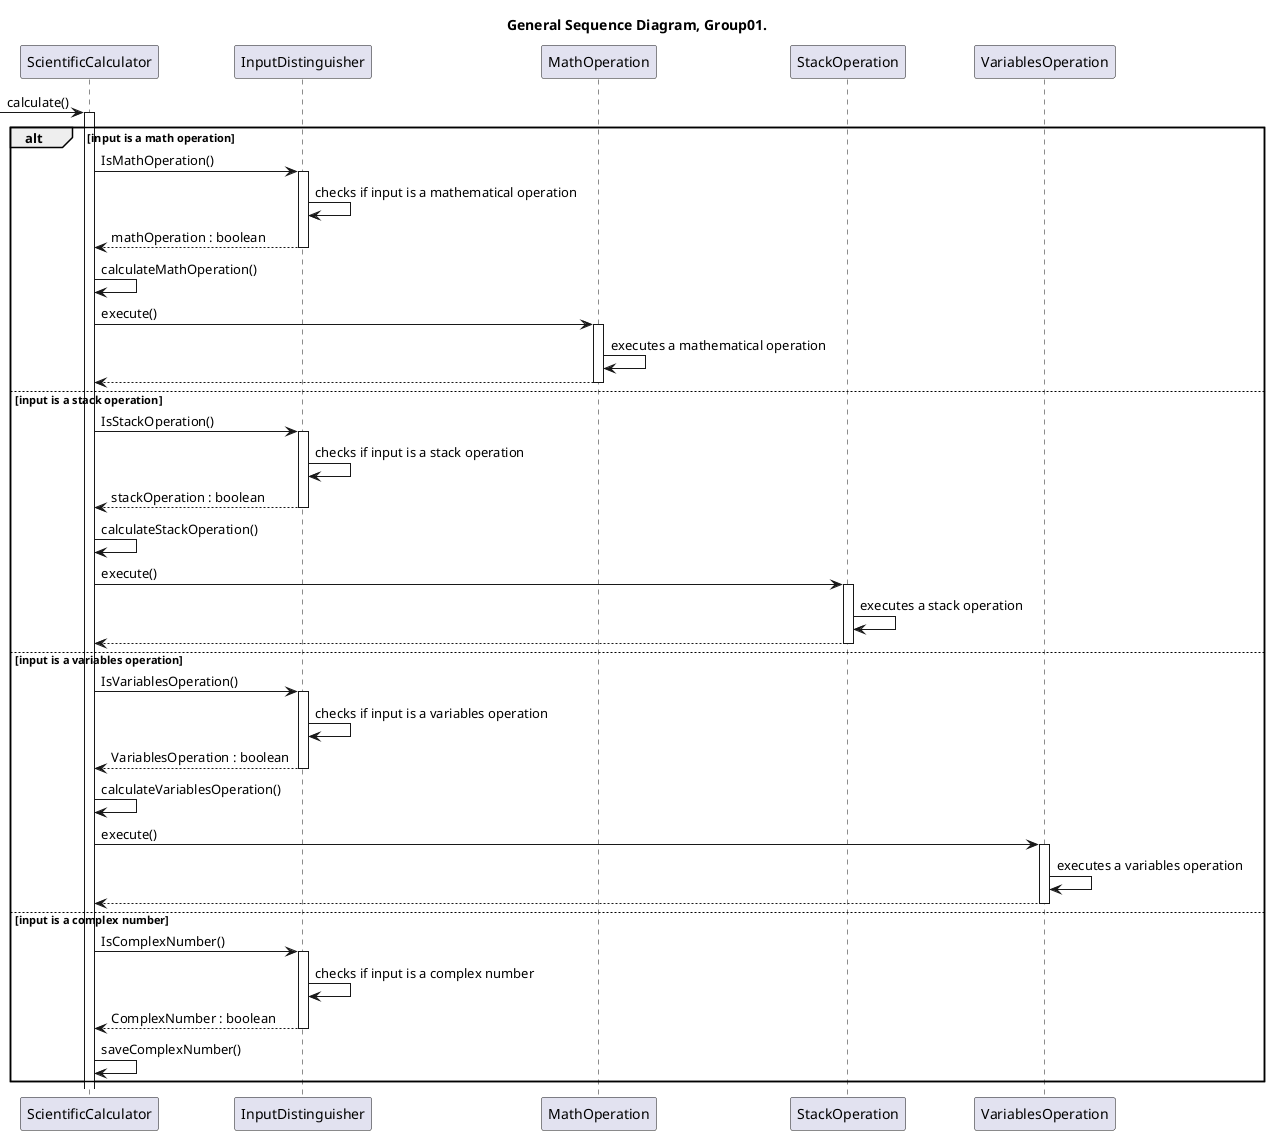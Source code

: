 @startuml SequenceDiagram

title General Sequence Diagram, Group01.

participant ScientificCalculator as calc
participant InputDistinguisher as input
participant MathOperation as math
participant StackOperation as stack
participant VariablesOperation as Variables

-> calc:calculate()
activate calc


' math op case starts
alt input is a math operation

calc -> input : IsMathOperation()
activate input
input -> input : checks if input is a mathematical operation
input --> calc : mathOperation : boolean
deactivate input

calc -> calc : calculateMathOperation()

calc -> math : execute()
activate math
math -> math : executes a mathematical operation
math --> calc
deactivate math


' stack op case starts
else input is a stack operation

calc -> input : IsStackOperation()
activate input
input -> input : checks if input is a stack operation
input --> calc : stackOperation : boolean
deactivate input

calc -> calc : calculateStackOperation()

calc -> stack : execute()
activate stack
stack -> stack : executes a stack operation
stack --> calc
deactivate stack


' variables op case starts
else input is a variables operation

calc -> input : IsVariablesOperation()
activate input
input -> input : checks if input is a variables operation
input --> calc : VariablesOperation : boolean
deactivate input

calc -> calc : calculateVariablesOperation()

calc -> Variables : execute()
activate Variables
Variables -> Variables : executes a variables operation 
Variables --> calc
deactivate Variables


' complex number case starts
else input is a complex number 

calc -> input : IsComplexNumber()
activate input
input -> input : checks if input is a complex number
input --> calc : ComplexNumber : boolean
deactivate input

calc -> calc : saveComplexNumber()

end

@enduml